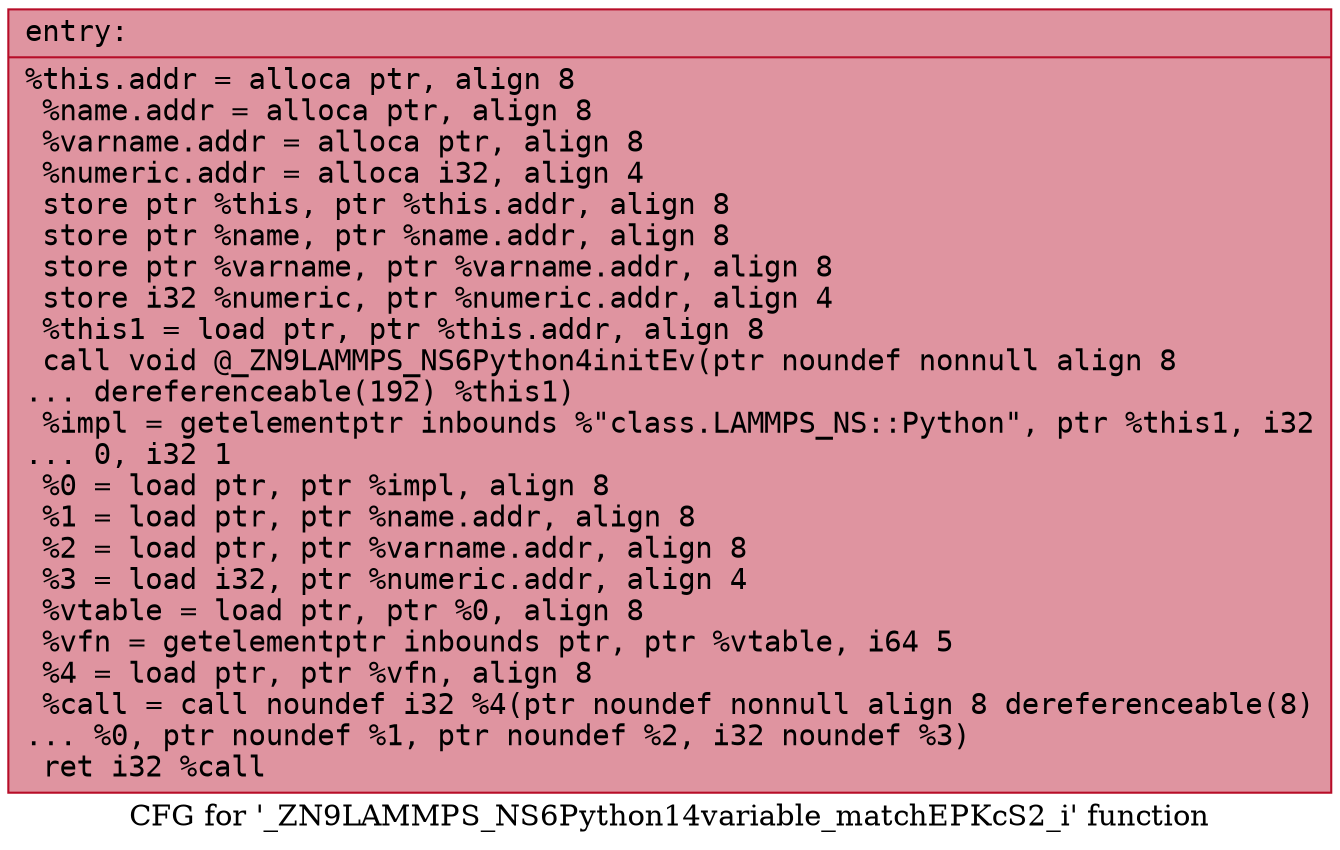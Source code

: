 digraph "CFG for '_ZN9LAMMPS_NS6Python14variable_matchEPKcS2_i' function" {
	label="CFG for '_ZN9LAMMPS_NS6Python14variable_matchEPKcS2_i' function";

	Node0x563696764560 [shape=record,color="#b70d28ff", style=filled, fillcolor="#b70d2870" fontname="Courier",label="{entry:\l|  %this.addr = alloca ptr, align 8\l  %name.addr = alloca ptr, align 8\l  %varname.addr = alloca ptr, align 8\l  %numeric.addr = alloca i32, align 4\l  store ptr %this, ptr %this.addr, align 8\l  store ptr %name, ptr %name.addr, align 8\l  store ptr %varname, ptr %varname.addr, align 8\l  store i32 %numeric, ptr %numeric.addr, align 4\l  %this1 = load ptr, ptr %this.addr, align 8\l  call void @_ZN9LAMMPS_NS6Python4initEv(ptr noundef nonnull align 8\l... dereferenceable(192) %this1)\l  %impl = getelementptr inbounds %\"class.LAMMPS_NS::Python\", ptr %this1, i32\l... 0, i32 1\l  %0 = load ptr, ptr %impl, align 8\l  %1 = load ptr, ptr %name.addr, align 8\l  %2 = load ptr, ptr %varname.addr, align 8\l  %3 = load i32, ptr %numeric.addr, align 4\l  %vtable = load ptr, ptr %0, align 8\l  %vfn = getelementptr inbounds ptr, ptr %vtable, i64 5\l  %4 = load ptr, ptr %vfn, align 8\l  %call = call noundef i32 %4(ptr noundef nonnull align 8 dereferenceable(8)\l... %0, ptr noundef %1, ptr noundef %2, i32 noundef %3)\l  ret i32 %call\l}"];
}

